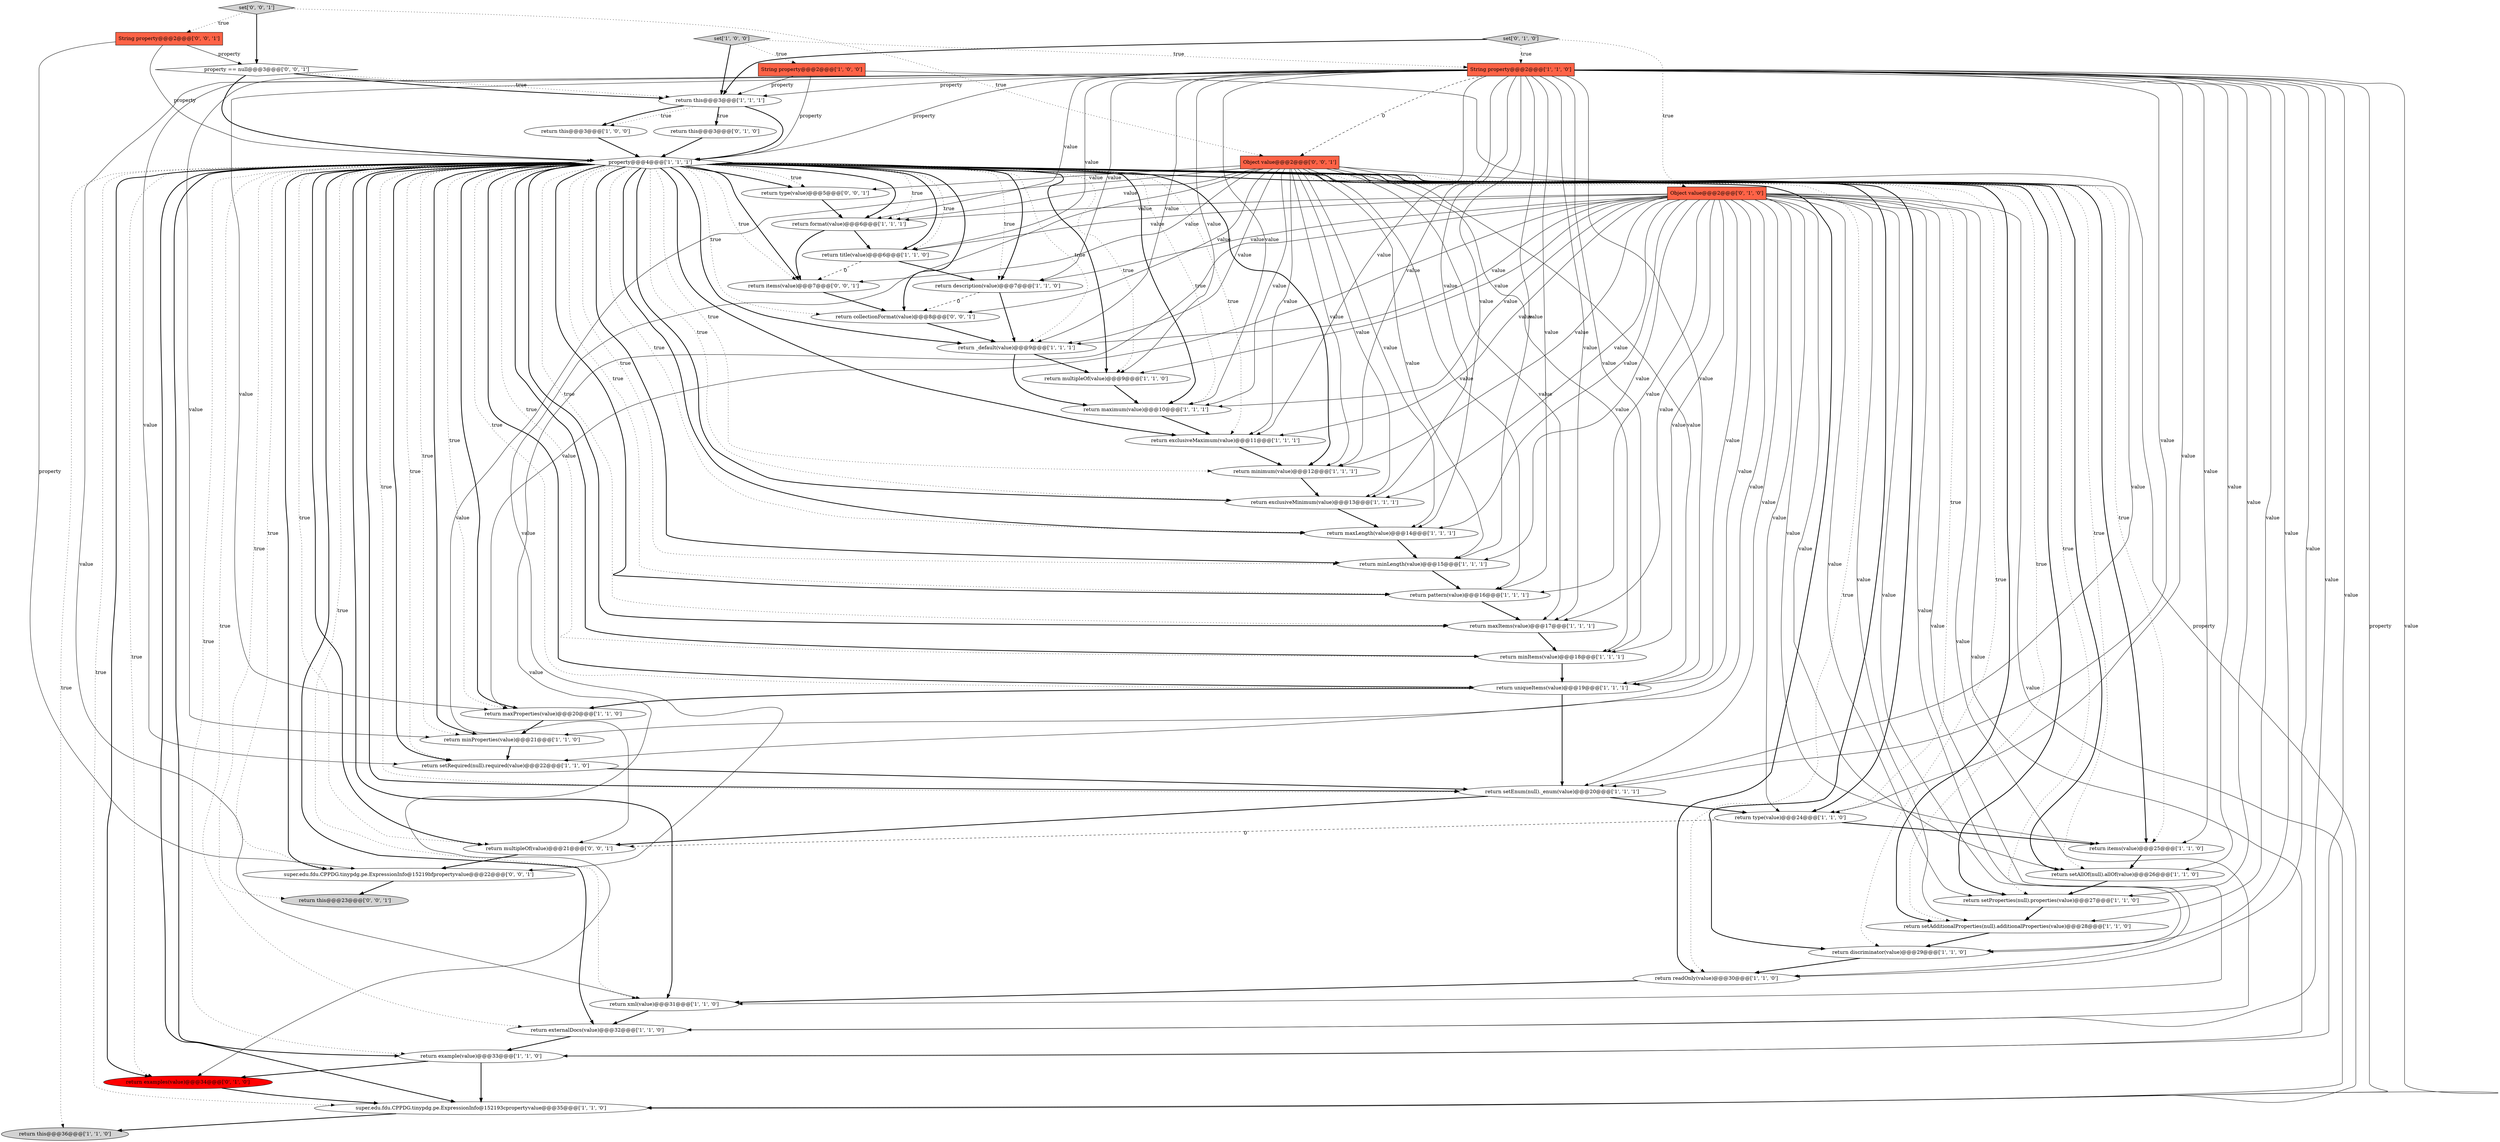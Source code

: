 digraph {
11 [style = filled, label = "return this@@@3@@@['1', '0', '0']", fillcolor = white, shape = ellipse image = "AAA0AAABBB1BBB"];
9 [style = filled, label = "String property@@@2@@@['1', '1', '0']", fillcolor = tomato, shape = box image = "AAA0AAABBB1BBB"];
32 [style = filled, label = "return uniqueItems(value)@@@19@@@['1', '1', '1']", fillcolor = white, shape = ellipse image = "AAA0AAABBB1BBB"];
33 [style = filled, label = "return minProperties(value)@@@21@@@['1', '1', '0']", fillcolor = white, shape = ellipse image = "AAA0AAABBB1BBB"];
19 [style = filled, label = "return multipleOf(value)@@@9@@@['1', '1', '0']", fillcolor = white, shape = ellipse image = "AAA0AAABBB1BBB"];
17 [style = filled, label = "return items(value)@@@25@@@['1', '1', '0']", fillcolor = white, shape = ellipse image = "AAA0AAABBB1BBB"];
36 [style = filled, label = "return minimum(value)@@@12@@@['1', '1', '1']", fillcolor = white, shape = ellipse image = "AAA0AAABBB1BBB"];
38 [style = filled, label = "set['0', '1', '0']", fillcolor = lightgray, shape = diamond image = "AAA0AAABBB2BBB"];
48 [style = filled, label = "return collectionFormat(value)@@@8@@@['0', '0', '1']", fillcolor = white, shape = ellipse image = "AAA0AAABBB3BBB"];
14 [style = filled, label = "return title(value)@@@6@@@['1', '1', '0']", fillcolor = white, shape = ellipse image = "AAA0AAABBB1BBB"];
15 [style = filled, label = "return format(value)@@@6@@@['1', '1', '1']", fillcolor = white, shape = ellipse image = "AAA0AAABBB1BBB"];
34 [style = filled, label = "return this@@@3@@@['1', '1', '1']", fillcolor = white, shape = ellipse image = "AAA0AAABBB1BBB"];
45 [style = filled, label = "String property@@@2@@@['0', '0', '1']", fillcolor = tomato, shape = box image = "AAA0AAABBB3BBB"];
3 [style = filled, label = "return exclusiveMaximum(value)@@@11@@@['1', '1', '1']", fillcolor = white, shape = ellipse image = "AAA0AAABBB1BBB"];
42 [style = filled, label = "return multipleOf(value)@@@21@@@['0', '0', '1']", fillcolor = white, shape = ellipse image = "AAA0AAABBB3BBB"];
1 [style = filled, label = "set['1', '0', '0']", fillcolor = lightgray, shape = diamond image = "AAA0AAABBB1BBB"];
29 [style = filled, label = "return minItems(value)@@@18@@@['1', '1', '1']", fillcolor = white, shape = ellipse image = "AAA0AAABBB1BBB"];
13 [style = filled, label = "return setAdditionalProperties(null).additionalProperties(value)@@@28@@@['1', '1', '0']", fillcolor = white, shape = ellipse image = "AAA0AAABBB1BBB"];
39 [style = filled, label = "return examples(value)@@@34@@@['0', '1', '0']", fillcolor = red, shape = ellipse image = "AAA1AAABBB2BBB"];
18 [style = filled, label = "return exclusiveMinimum(value)@@@13@@@['1', '1', '1']", fillcolor = white, shape = ellipse image = "AAA0AAABBB1BBB"];
4 [style = filled, label = "return discriminator(value)@@@29@@@['1', '1', '0']", fillcolor = white, shape = ellipse image = "AAA0AAABBB1BBB"];
37 [style = filled, label = "return this@@@3@@@['0', '1', '0']", fillcolor = white, shape = ellipse image = "AAA0AAABBB2BBB"];
40 [style = filled, label = "Object value@@@2@@@['0', '1', '0']", fillcolor = tomato, shape = box image = "AAA0AAABBB2BBB"];
47 [style = filled, label = "return items(value)@@@7@@@['0', '0', '1']", fillcolor = white, shape = ellipse image = "AAA0AAABBB3BBB"];
35 [style = filled, label = "return description(value)@@@7@@@['1', '1', '0']", fillcolor = white, shape = ellipse image = "AAA0AAABBB1BBB"];
8 [style = filled, label = "return pattern(value)@@@16@@@['1', '1', '1']", fillcolor = white, shape = ellipse image = "AAA0AAABBB1BBB"];
31 [style = filled, label = "property@@@4@@@['1', '1', '1']", fillcolor = white, shape = diamond image = "AAA0AAABBB1BBB"];
16 [style = filled, label = "return setAllOf(null).allOf(value)@@@26@@@['1', '1', '0']", fillcolor = white, shape = ellipse image = "AAA0AAABBB1BBB"];
23 [style = filled, label = "return minLength(value)@@@15@@@['1', '1', '1']", fillcolor = white, shape = ellipse image = "AAA0AAABBB1BBB"];
20 [style = filled, label = "return maxItems(value)@@@17@@@['1', '1', '1']", fillcolor = white, shape = ellipse image = "AAA0AAABBB1BBB"];
0 [style = filled, label = "super.edu.fdu.CPPDG.tinypdg.pe.ExpressionInfo@152193cpropertyvalue@@@35@@@['1', '1', '0']", fillcolor = white, shape = ellipse image = "AAA0AAABBB1BBB"];
41 [style = filled, label = "property == null@@@3@@@['0', '0', '1']", fillcolor = white, shape = diamond image = "AAA0AAABBB3BBB"];
28 [style = filled, label = "return setProperties(null).properties(value)@@@27@@@['1', '1', '0']", fillcolor = white, shape = ellipse image = "AAA0AAABBB1BBB"];
50 [style = filled, label = "Object value@@@2@@@['0', '0', '1']", fillcolor = tomato, shape = box image = "AAA0AAABBB3BBB"];
12 [style = filled, label = "return type(value)@@@24@@@['1', '1', '0']", fillcolor = white, shape = ellipse image = "AAA0AAABBB1BBB"];
30 [style = filled, label = "return maxLength(value)@@@14@@@['1', '1', '1']", fillcolor = white, shape = ellipse image = "AAA0AAABBB1BBB"];
10 [style = filled, label = "return maximum(value)@@@10@@@['1', '1', '1']", fillcolor = white, shape = ellipse image = "AAA0AAABBB1BBB"];
2 [style = filled, label = "return _default(value)@@@9@@@['1', '1', '1']", fillcolor = white, shape = ellipse image = "AAA0AAABBB1BBB"];
22 [style = filled, label = "return setRequired(null).required(value)@@@22@@@['1', '1', '0']", fillcolor = white, shape = ellipse image = "AAA0AAABBB1BBB"];
25 [style = filled, label = "return readOnly(value)@@@30@@@['1', '1', '0']", fillcolor = white, shape = ellipse image = "AAA0AAABBB1BBB"];
7 [style = filled, label = "String property@@@2@@@['1', '0', '0']", fillcolor = tomato, shape = box image = "AAA0AAABBB1BBB"];
21 [style = filled, label = "return setEnum(null)._enum(value)@@@20@@@['1', '1', '1']", fillcolor = white, shape = ellipse image = "AAA0AAABBB1BBB"];
6 [style = filled, label = "return this@@@36@@@['1', '1', '0']", fillcolor = lightgray, shape = ellipse image = "AAA0AAABBB1BBB"];
27 [style = filled, label = "return xml(value)@@@31@@@['1', '1', '0']", fillcolor = white, shape = ellipse image = "AAA0AAABBB1BBB"];
44 [style = filled, label = "return this@@@23@@@['0', '0', '1']", fillcolor = lightgray, shape = ellipse image = "AAA0AAABBB3BBB"];
24 [style = filled, label = "return maxProperties(value)@@@20@@@['1', '1', '0']", fillcolor = white, shape = ellipse image = "AAA0AAABBB1BBB"];
43 [style = filled, label = "set['0', '0', '1']", fillcolor = lightgray, shape = diamond image = "AAA0AAABBB3BBB"];
46 [style = filled, label = "super.edu.fdu.CPPDG.tinypdg.pe.ExpressionInfo@15219bfpropertyvalue@@@22@@@['0', '0', '1']", fillcolor = white, shape = ellipse image = "AAA0AAABBB3BBB"];
5 [style = filled, label = "return example(value)@@@33@@@['1', '1', '0']", fillcolor = white, shape = ellipse image = "AAA0AAABBB1BBB"];
49 [style = filled, label = "return type(value)@@@5@@@['0', '0', '1']", fillcolor = white, shape = ellipse image = "AAA0AAABBB3BBB"];
26 [style = filled, label = "return externalDocs(value)@@@32@@@['1', '1', '0']", fillcolor = white, shape = ellipse image = "AAA0AAABBB1BBB"];
50->3 [style = solid, label="value"];
9->10 [style = solid, label="value"];
21->42 [style = bold, label=""];
4->25 [style = bold, label=""];
14->35 [style = bold, label=""];
7->34 [style = solid, label="property"];
50->30 [style = solid, label="value"];
40->19 [style = solid, label="value"];
7->0 [style = solid, label="property"];
40->36 [style = solid, label="value"];
18->30 [style = bold, label=""];
31->21 [style = bold, label=""];
9->3 [style = solid, label="value"];
40->20 [style = solid, label="value"];
40->4 [style = solid, label="value"];
50->10 [style = solid, label="value"];
50->48 [style = solid, label="value"];
9->14 [style = solid, label="value"];
31->42 [style = dotted, label="true"];
40->23 [style = solid, label="value"];
40->13 [style = solid, label="value"];
31->21 [style = dotted, label="true"];
3->36 [style = bold, label=""];
8->20 [style = bold, label=""];
31->35 [style = bold, label=""];
50->36 [style = solid, label="value"];
31->28 [style = dotted, label="true"];
38->9 [style = dotted, label="true"];
5->0 [style = bold, label=""];
40->0 [style = solid, label="value"];
37->31 [style = bold, label=""];
31->48 [style = bold, label=""];
36->18 [style = bold, label=""];
31->27 [style = dotted, label="true"];
31->30 [style = bold, label=""];
9->50 [style = dashed, label="0"];
9->21 [style = solid, label="value"];
9->13 [style = solid, label="value"];
31->3 [style = dotted, label="true"];
31->46 [style = bold, label=""];
31->20 [style = bold, label=""];
34->37 [style = dotted, label="true"];
31->12 [style = dotted, label="true"];
31->44 [style = dotted, label="true"];
9->20 [style = solid, label="value"];
38->40 [style = dotted, label="true"];
17->16 [style = bold, label=""];
31->39 [style = dotted, label="true"];
31->19 [style = dotted, label="true"];
31->14 [style = bold, label=""];
40->30 [style = solid, label="value"];
45->31 [style = solid, label="property"];
31->22 [style = dotted, label="true"];
31->25 [style = dotted, label="true"];
40->28 [style = solid, label="value"];
31->48 [style = dotted, label="true"];
42->46 [style = bold, label=""];
48->2 [style = bold, label=""];
47->48 [style = bold, label=""];
5->39 [style = bold, label=""];
40->33 [style = solid, label="value"];
40->17 [style = solid, label="value"];
9->23 [style = solid, label="value"];
45->41 [style = solid, label="property"];
31->6 [style = dotted, label="true"];
31->5 [style = bold, label=""];
9->35 [style = solid, label="value"];
9->32 [style = solid, label="value"];
31->5 [style = dotted, label="true"];
14->47 [style = dashed, label="0"];
31->29 [style = bold, label=""];
34->31 [style = bold, label=""];
40->18 [style = solid, label="value"];
31->2 [style = bold, label=""];
31->4 [style = bold, label=""];
31->49 [style = dotted, label="true"];
40->15 [style = solid, label="value"];
40->24 [style = solid, label="value"];
23->8 [style = bold, label=""];
40->35 [style = solid, label="value"];
31->10 [style = dotted, label="true"];
31->33 [style = dotted, label="true"];
31->14 [style = dotted, label="true"];
40->14 [style = solid, label="value"];
40->5 [style = solid, label="value"];
25->27 [style = bold, label=""];
50->21 [style = solid, label="value"];
31->30 [style = dotted, label="true"];
9->30 [style = solid, label="value"];
40->10 [style = solid, label="value"];
50->42 [style = solid, label="value"];
9->22 [style = solid, label="value"];
31->27 [style = bold, label=""];
40->29 [style = solid, label="value"];
50->47 [style = solid, label="value"];
31->23 [style = dotted, label="true"];
31->33 [style = bold, label=""];
29->32 [style = bold, label=""];
31->17 [style = dotted, label="true"];
31->15 [style = dotted, label="true"];
40->22 [style = solid, label="value"];
45->46 [style = solid, label="property"];
31->46 [style = dotted, label="true"];
31->47 [style = bold, label=""];
31->28 [style = bold, label=""];
31->3 [style = bold, label=""];
31->29 [style = dotted, label="true"];
15->47 [style = bold, label=""];
9->2 [style = solid, label="value"];
40->26 [style = solid, label="value"];
9->34 [style = solid, label="property"];
50->46 [style = solid, label="value"];
27->26 [style = bold, label=""];
46->44 [style = bold, label=""];
50->32 [style = solid, label="value"];
9->12 [style = solid, label="value"];
31->25 [style = bold, label=""];
31->47 [style = dotted, label="true"];
15->14 [style = bold, label=""];
31->35 [style = dotted, label="true"];
31->32 [style = bold, label=""];
31->24 [style = bold, label=""];
31->13 [style = bold, label=""];
31->0 [style = bold, label=""];
12->17 [style = bold, label=""];
50->20 [style = solid, label="value"];
34->11 [style = dotted, label="true"];
40->27 [style = solid, label="value"];
35->2 [style = bold, label=""];
31->36 [style = bold, label=""];
19->10 [style = bold, label=""];
9->17 [style = solid, label="value"];
40->16 [style = solid, label="value"];
31->49 [style = bold, label=""];
40->39 [style = solid, label="value"];
40->3 [style = solid, label="value"];
2->10 [style = bold, label=""];
40->25 [style = solid, label="value"];
31->0 [style = dotted, label="true"];
31->18 [style = dotted, label="true"];
31->12 [style = bold, label=""];
9->5 [style = solid, label="value"];
31->8 [style = dotted, label="true"];
50->23 [style = solid, label="value"];
21->12 [style = bold, label=""];
24->33 [style = bold, label=""];
11->31 [style = bold, label=""];
41->34 [style = dotted, label="true"];
31->26 [style = bold, label=""];
9->16 [style = solid, label="value"];
31->42 [style = bold, label=""];
1->34 [style = bold, label=""];
12->42 [style = dashed, label="0"];
50->49 [style = solid, label="value"];
35->48 [style = dashed, label="0"];
9->18 [style = solid, label="value"];
50->2 [style = solid, label="value"];
31->10 [style = bold, label=""];
1->9 [style = dotted, label="true"];
50->15 [style = solid, label="value"];
50->18 [style = solid, label="value"];
40->2 [style = solid, label="value"];
40->21 [style = solid, label="value"];
38->34 [style = bold, label=""];
31->2 [style = dotted, label="true"];
49->15 [style = bold, label=""];
43->41 [style = bold, label=""];
41->31 [style = bold, label=""];
40->32 [style = solid, label="value"];
31->13 [style = dotted, label="true"];
31->39 [style = bold, label=""];
31->17 [style = bold, label=""];
9->0 [style = solid, label="property"];
50->29 [style = solid, label="value"];
31->8 [style = bold, label=""];
31->19 [style = bold, label=""];
41->34 [style = bold, label=""];
33->22 [style = bold, label=""];
9->4 [style = solid, label="value"];
7->31 [style = solid, label="property"];
9->19 [style = solid, label="value"];
2->19 [style = bold, label=""];
31->23 [style = bold, label=""];
32->21 [style = bold, label=""];
43->50 [style = dotted, label="true"];
31->22 [style = bold, label=""];
9->0 [style = solid, label="value"];
31->16 [style = bold, label=""];
20->29 [style = bold, label=""];
26->5 [style = bold, label=""];
0->6 [style = bold, label=""];
9->8 [style = solid, label="value"];
30->23 [style = bold, label=""];
22->21 [style = bold, label=""];
10->3 [style = bold, label=""];
31->18 [style = bold, label=""];
28->13 [style = bold, label=""];
9->25 [style = solid, label="value"];
9->29 [style = solid, label="value"];
31->16 [style = dotted, label="true"];
9->33 [style = solid, label="value"];
31->20 [style = dotted, label="true"];
9->36 [style = solid, label="value"];
31->15 [style = bold, label=""];
34->11 [style = bold, label=""];
31->32 [style = dotted, label="true"];
1->7 [style = dotted, label="true"];
9->15 [style = solid, label="value"];
39->0 [style = bold, label=""];
16->28 [style = bold, label=""];
34->37 [style = bold, label=""];
40->8 [style = solid, label="value"];
31->26 [style = dotted, label="true"];
9->26 [style = solid, label="value"];
43->45 [style = dotted, label="true"];
9->31 [style = solid, label="property"];
9->24 [style = solid, label="value"];
9->27 [style = solid, label="value"];
9->28 [style = solid, label="value"];
31->24 [style = dotted, label="true"];
32->24 [style = bold, label=""];
31->4 [style = dotted, label="true"];
31->36 [style = dotted, label="true"];
50->8 [style = solid, label="value"];
40->12 [style = solid, label="value"];
13->4 [style = bold, label=""];
}
